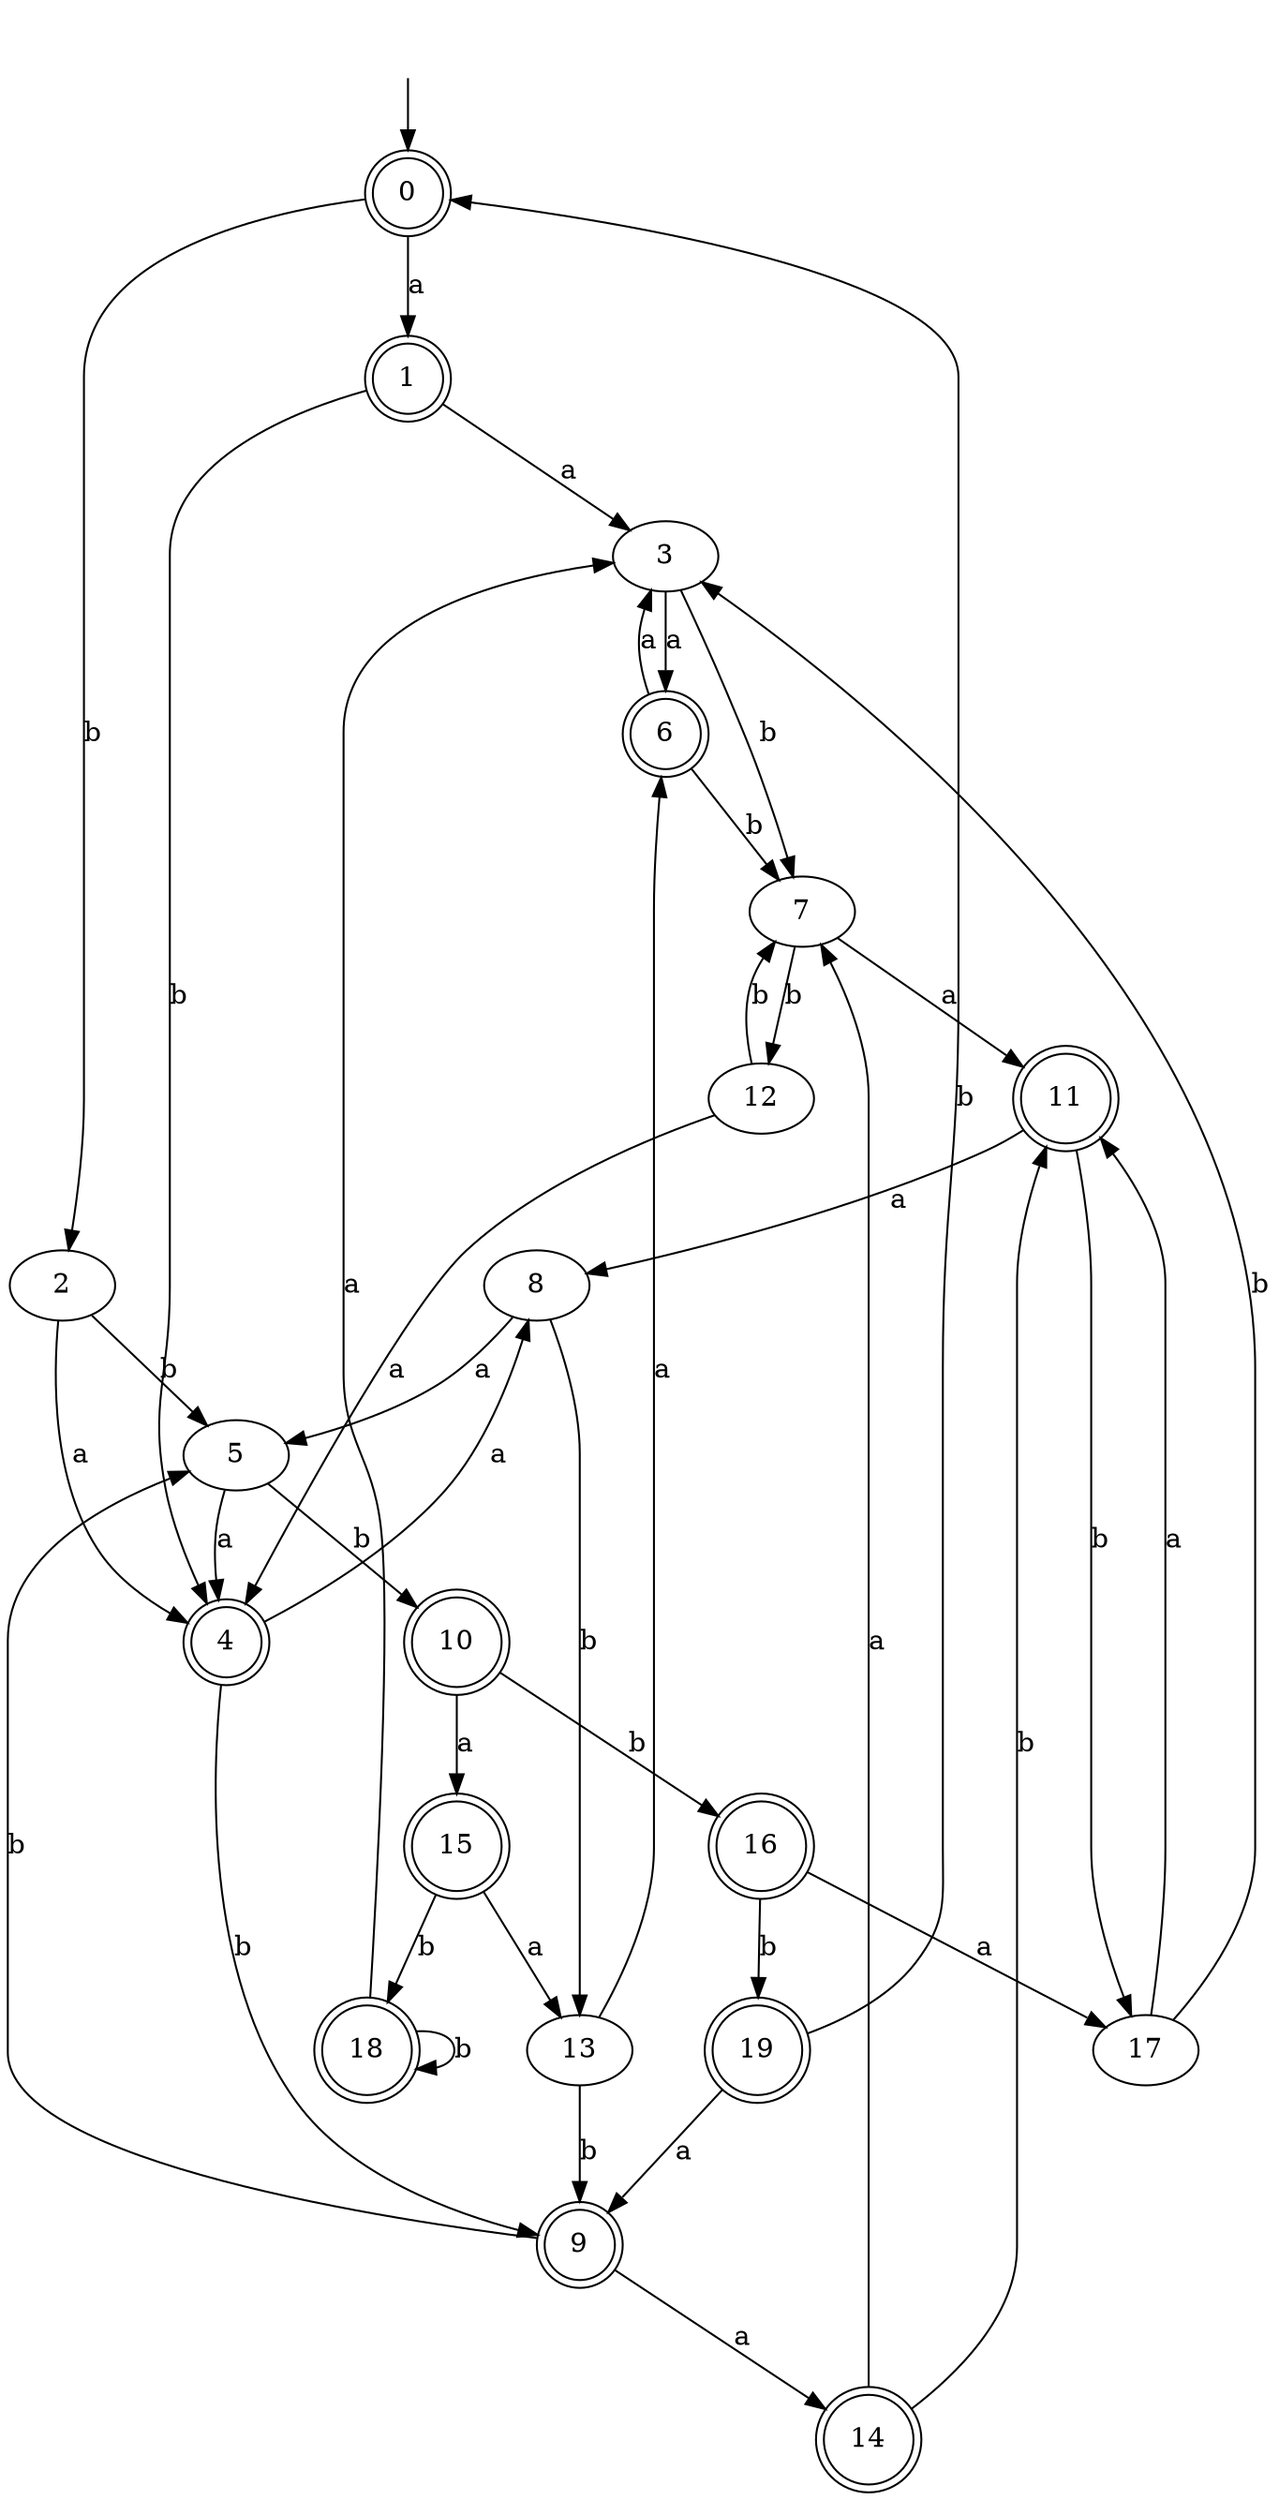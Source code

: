 digraph RandomDFA {
  __start0 [label="", shape=none];
  __start0 -> 0 [label=""];
  0 [shape=circle] [shape=doublecircle]
  0 -> 1 [label="a"]
  0 -> 2 [label="b"]
  1 [shape=doublecircle]
  1 -> 3 [label="a"]
  1 -> 4 [label="b"]
  2
  2 -> 4 [label="a"]
  2 -> 5 [label="b"]
  3
  3 -> 6 [label="a"]
  3 -> 7 [label="b"]
  4 [shape=doublecircle]
  4 -> 8 [label="a"]
  4 -> 9 [label="b"]
  5
  5 -> 4 [label="a"]
  5 -> 10 [label="b"]
  6 [shape=doublecircle]
  6 -> 3 [label="a"]
  6 -> 7 [label="b"]
  7
  7 -> 11 [label="a"]
  7 -> 12 [label="b"]
  8
  8 -> 5 [label="a"]
  8 -> 13 [label="b"]
  9 [shape=doublecircle]
  9 -> 14 [label="a"]
  9 -> 5 [label="b"]
  10 [shape=doublecircle]
  10 -> 15 [label="a"]
  10 -> 16 [label="b"]
  11 [shape=doublecircle]
  11 -> 8 [label="a"]
  11 -> 17 [label="b"]
  12
  12 -> 4 [label="a"]
  12 -> 7 [label="b"]
  13
  13 -> 6 [label="a"]
  13 -> 9 [label="b"]
  14 [shape=doublecircle]
  14 -> 7 [label="a"]
  14 -> 11 [label="b"]
  15 [shape=doublecircle]
  15 -> 13 [label="a"]
  15 -> 18 [label="b"]
  16 [shape=doublecircle]
  16 -> 17 [label="a"]
  16 -> 19 [label="b"]
  17
  17 -> 11 [label="a"]
  17 -> 3 [label="b"]
  18 [shape=doublecircle]
  18 -> 3 [label="a"]
  18 -> 18 [label="b"]
  19 [shape=doublecircle]
  19 -> 9 [label="a"]
  19 -> 0 [label="b"]
}
